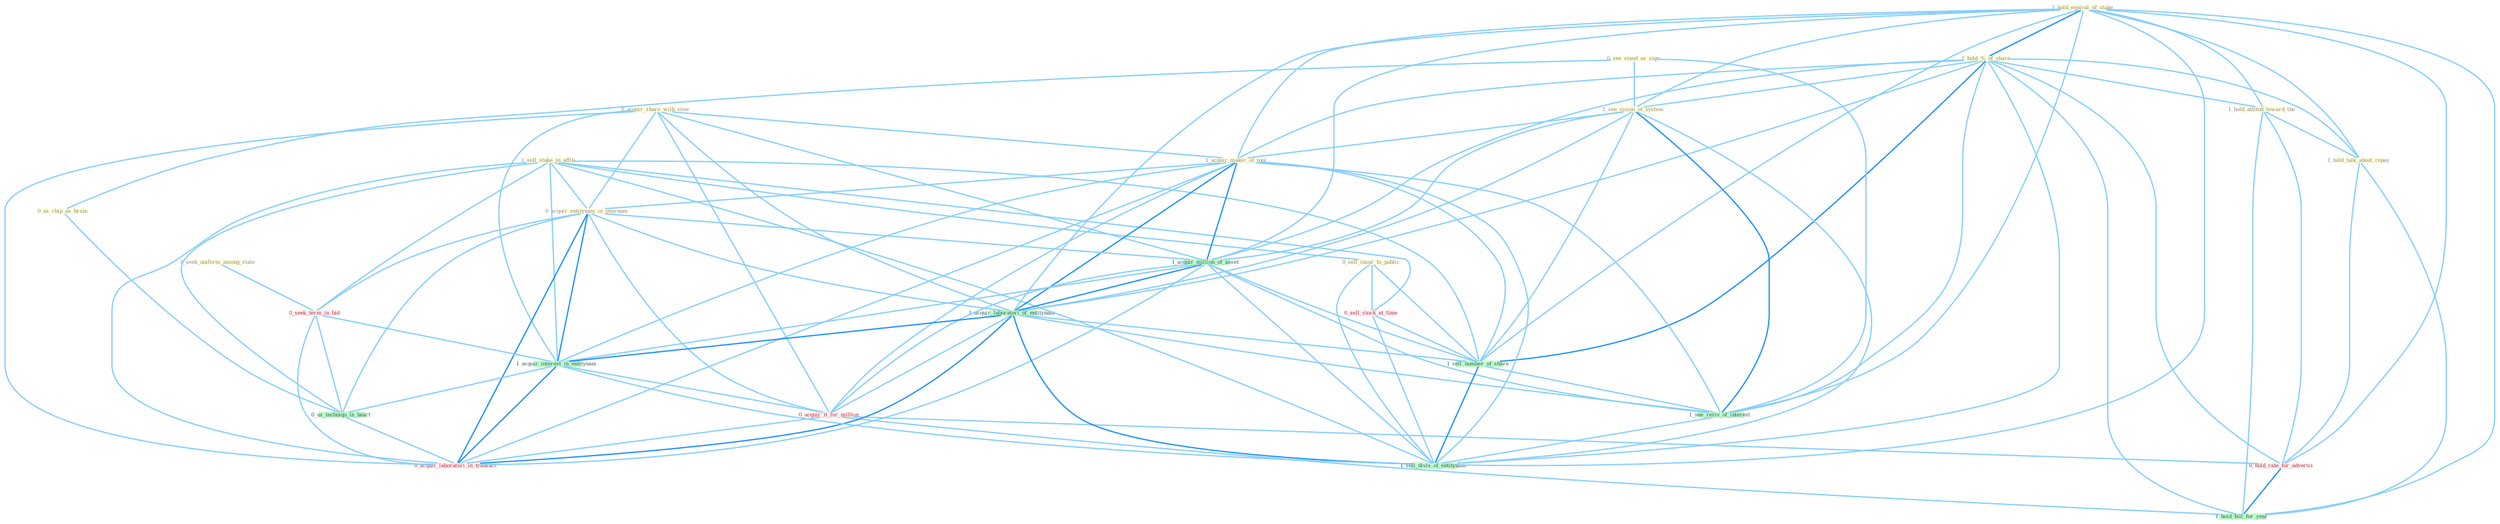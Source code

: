 Graph G{ 
    node
    [shape=polygon,style=filled,width=.5,height=.06,color="#BDFCC9",fixedsize=true,fontsize=4,
    fontcolor="#2f4f4f"];
    {node
    [color="#ffffe0", fontcolor="#8b7d6b"] "1_seek_uniform_among_state " "1_hold_equival_of_stake " "1_hold_%_of_share " "1_hold_attitud_toward_the " "0_see_stand_as_sign " "1_sell_stake_in_affili " "1_see_vision_of_system " "0_acquir_share_with_view " "0_sell_insur_to_public " "1_acquir_maker_of_tool " "1_hold_talk_about_repay " "0_us_chip_as_brain " "0_acquir_entitynam_in_yearnum "}
{node [color="#fff0f5", fontcolor="#b22222"] "0_seek_term_in_bid " "0_acquir_it_for_million " "0_hold_rate_for_advertis " "0_acquir_laboratori_in_transact " "0_sell_stock_at_time "}
edge [color="#B0E2FF"];

	"1_seek_uniform_among_state " -- "0_seek_term_in_bid " [w="1", color="#87cefa" ];
	"1_hold_equival_of_stake " -- "1_hold_%_of_share " [w="2", color="#1e90ff" , len=0.8];
	"1_hold_equival_of_stake " -- "1_hold_attitud_toward_the " [w="1", color="#87cefa" ];
	"1_hold_equival_of_stake " -- "1_see_vision_of_system " [w="1", color="#87cefa" ];
	"1_hold_equival_of_stake " -- "1_acquir_maker_of_tool " [w="1", color="#87cefa" ];
	"1_hold_equival_of_stake " -- "1_hold_talk_about_repay " [w="1", color="#87cefa" ];
	"1_hold_equival_of_stake " -- "1_acquir_million_of_asset " [w="1", color="#87cefa" ];
	"1_hold_equival_of_stake " -- "1_acquir_laboratori_of_entitynam " [w="1", color="#87cefa" ];
	"1_hold_equival_of_stake " -- "0_hold_rate_for_advertis " [w="1", color="#87cefa" ];
	"1_hold_equival_of_stake " -- "1_sell_number_of_share " [w="1", color="#87cefa" ];
	"1_hold_equival_of_stake " -- "1_see_reviv_of_interest " [w="1", color="#87cefa" ];
	"1_hold_equival_of_stake " -- "1_hold_bill_for_year " [w="1", color="#87cefa" ];
	"1_hold_equival_of_stake " -- "1_sell_divis_of_entitynam " [w="1", color="#87cefa" ];
	"1_hold_%_of_share " -- "1_hold_attitud_toward_the " [w="1", color="#87cefa" ];
	"1_hold_%_of_share " -- "1_see_vision_of_system " [w="1", color="#87cefa" ];
	"1_hold_%_of_share " -- "1_acquir_maker_of_tool " [w="1", color="#87cefa" ];
	"1_hold_%_of_share " -- "1_hold_talk_about_repay " [w="1", color="#87cefa" ];
	"1_hold_%_of_share " -- "1_acquir_million_of_asset " [w="1", color="#87cefa" ];
	"1_hold_%_of_share " -- "1_acquir_laboratori_of_entitynam " [w="1", color="#87cefa" ];
	"1_hold_%_of_share " -- "0_hold_rate_for_advertis " [w="1", color="#87cefa" ];
	"1_hold_%_of_share " -- "1_sell_number_of_share " [w="2", color="#1e90ff" , len=0.8];
	"1_hold_%_of_share " -- "1_see_reviv_of_interest " [w="1", color="#87cefa" ];
	"1_hold_%_of_share " -- "1_hold_bill_for_year " [w="1", color="#87cefa" ];
	"1_hold_%_of_share " -- "1_sell_divis_of_entitynam " [w="1", color="#87cefa" ];
	"1_hold_attitud_toward_the " -- "1_hold_talk_about_repay " [w="1", color="#87cefa" ];
	"1_hold_attitud_toward_the " -- "0_hold_rate_for_advertis " [w="1", color="#87cefa" ];
	"1_hold_attitud_toward_the " -- "1_hold_bill_for_year " [w="1", color="#87cefa" ];
	"0_see_stand_as_sign " -- "1_see_vision_of_system " [w="1", color="#87cefa" ];
	"0_see_stand_as_sign " -- "0_us_chip_as_brain " [w="1", color="#87cefa" ];
	"0_see_stand_as_sign " -- "1_see_reviv_of_interest " [w="1", color="#87cefa" ];
	"1_sell_stake_in_affili " -- "0_sell_insur_to_public " [w="1", color="#87cefa" ];
	"1_sell_stake_in_affili " -- "0_acquir_entitynam_in_yearnum " [w="1", color="#87cefa" ];
	"1_sell_stake_in_affili " -- "0_seek_term_in_bid " [w="1", color="#87cefa" ];
	"1_sell_stake_in_affili " -- "1_acquir_interest_in_entitynam " [w="1", color="#87cefa" ];
	"1_sell_stake_in_affili " -- "0_us_techniqu_in_heart " [w="1", color="#87cefa" ];
	"1_sell_stake_in_affili " -- "0_acquir_laboratori_in_transact " [w="1", color="#87cefa" ];
	"1_sell_stake_in_affili " -- "0_sell_stock_at_time " [w="1", color="#87cefa" ];
	"1_sell_stake_in_affili " -- "1_sell_number_of_share " [w="1", color="#87cefa" ];
	"1_sell_stake_in_affili " -- "1_sell_divis_of_entitynam " [w="1", color="#87cefa" ];
	"1_see_vision_of_system " -- "1_acquir_maker_of_tool " [w="1", color="#87cefa" ];
	"1_see_vision_of_system " -- "1_acquir_million_of_asset " [w="1", color="#87cefa" ];
	"1_see_vision_of_system " -- "1_acquir_laboratori_of_entitynam " [w="1", color="#87cefa" ];
	"1_see_vision_of_system " -- "1_sell_number_of_share " [w="1", color="#87cefa" ];
	"1_see_vision_of_system " -- "1_see_reviv_of_interest " [w="2", color="#1e90ff" , len=0.8];
	"1_see_vision_of_system " -- "1_sell_divis_of_entitynam " [w="1", color="#87cefa" ];
	"0_acquir_share_with_view " -- "1_acquir_maker_of_tool " [w="1", color="#87cefa" ];
	"0_acquir_share_with_view " -- "0_acquir_entitynam_in_yearnum " [w="1", color="#87cefa" ];
	"0_acquir_share_with_view " -- "1_acquir_million_of_asset " [w="1", color="#87cefa" ];
	"0_acquir_share_with_view " -- "1_acquir_laboratori_of_entitynam " [w="1", color="#87cefa" ];
	"0_acquir_share_with_view " -- "1_acquir_interest_in_entitynam " [w="1", color="#87cefa" ];
	"0_acquir_share_with_view " -- "0_acquir_it_for_million " [w="1", color="#87cefa" ];
	"0_acquir_share_with_view " -- "0_acquir_laboratori_in_transact " [w="1", color="#87cefa" ];
	"0_sell_insur_to_public " -- "0_sell_stock_at_time " [w="1", color="#87cefa" ];
	"0_sell_insur_to_public " -- "1_sell_number_of_share " [w="1", color="#87cefa" ];
	"0_sell_insur_to_public " -- "1_sell_divis_of_entitynam " [w="1", color="#87cefa" ];
	"1_acquir_maker_of_tool " -- "0_acquir_entitynam_in_yearnum " [w="1", color="#87cefa" ];
	"1_acquir_maker_of_tool " -- "1_acquir_million_of_asset " [w="2", color="#1e90ff" , len=0.8];
	"1_acquir_maker_of_tool " -- "1_acquir_laboratori_of_entitynam " [w="2", color="#1e90ff" , len=0.8];
	"1_acquir_maker_of_tool " -- "1_acquir_interest_in_entitynam " [w="1", color="#87cefa" ];
	"1_acquir_maker_of_tool " -- "0_acquir_it_for_million " [w="1", color="#87cefa" ];
	"1_acquir_maker_of_tool " -- "0_acquir_laboratori_in_transact " [w="1", color="#87cefa" ];
	"1_acquir_maker_of_tool " -- "1_sell_number_of_share " [w="1", color="#87cefa" ];
	"1_acquir_maker_of_tool " -- "1_see_reviv_of_interest " [w="1", color="#87cefa" ];
	"1_acquir_maker_of_tool " -- "1_sell_divis_of_entitynam " [w="1", color="#87cefa" ];
	"1_hold_talk_about_repay " -- "0_hold_rate_for_advertis " [w="1", color="#87cefa" ];
	"1_hold_talk_about_repay " -- "1_hold_bill_for_year " [w="1", color="#87cefa" ];
	"0_us_chip_as_brain " -- "0_us_techniqu_in_heart " [w="1", color="#87cefa" ];
	"0_acquir_entitynam_in_yearnum " -- "1_acquir_million_of_asset " [w="1", color="#87cefa" ];
	"0_acquir_entitynam_in_yearnum " -- "1_acquir_laboratori_of_entitynam " [w="1", color="#87cefa" ];
	"0_acquir_entitynam_in_yearnum " -- "0_seek_term_in_bid " [w="1", color="#87cefa" ];
	"0_acquir_entitynam_in_yearnum " -- "1_acquir_interest_in_entitynam " [w="2", color="#1e90ff" , len=0.8];
	"0_acquir_entitynam_in_yearnum " -- "0_us_techniqu_in_heart " [w="1", color="#87cefa" ];
	"0_acquir_entitynam_in_yearnum " -- "0_acquir_it_for_million " [w="1", color="#87cefa" ];
	"0_acquir_entitynam_in_yearnum " -- "0_acquir_laboratori_in_transact " [w="2", color="#1e90ff" , len=0.8];
	"1_acquir_million_of_asset " -- "1_acquir_laboratori_of_entitynam " [w="2", color="#1e90ff" , len=0.8];
	"1_acquir_million_of_asset " -- "1_acquir_interest_in_entitynam " [w="1", color="#87cefa" ];
	"1_acquir_million_of_asset " -- "0_acquir_it_for_million " [w="1", color="#87cefa" ];
	"1_acquir_million_of_asset " -- "0_acquir_laboratori_in_transact " [w="1", color="#87cefa" ];
	"1_acquir_million_of_asset " -- "1_sell_number_of_share " [w="1", color="#87cefa" ];
	"1_acquir_million_of_asset " -- "1_see_reviv_of_interest " [w="1", color="#87cefa" ];
	"1_acquir_million_of_asset " -- "1_sell_divis_of_entitynam " [w="1", color="#87cefa" ];
	"1_acquir_laboratori_of_entitynam " -- "1_acquir_interest_in_entitynam " [w="2", color="#1e90ff" , len=0.8];
	"1_acquir_laboratori_of_entitynam " -- "0_acquir_it_for_million " [w="1", color="#87cefa" ];
	"1_acquir_laboratori_of_entitynam " -- "0_acquir_laboratori_in_transact " [w="2", color="#1e90ff" , len=0.8];
	"1_acquir_laboratori_of_entitynam " -- "1_sell_number_of_share " [w="1", color="#87cefa" ];
	"1_acquir_laboratori_of_entitynam " -- "1_see_reviv_of_interest " [w="1", color="#87cefa" ];
	"1_acquir_laboratori_of_entitynam " -- "1_sell_divis_of_entitynam " [w="2", color="#1e90ff" , len=0.8];
	"0_seek_term_in_bid " -- "1_acquir_interest_in_entitynam " [w="1", color="#87cefa" ];
	"0_seek_term_in_bid " -- "0_us_techniqu_in_heart " [w="1", color="#87cefa" ];
	"0_seek_term_in_bid " -- "0_acquir_laboratori_in_transact " [w="1", color="#87cefa" ];
	"1_acquir_interest_in_entitynam " -- "0_us_techniqu_in_heart " [w="1", color="#87cefa" ];
	"1_acquir_interest_in_entitynam " -- "0_acquir_it_for_million " [w="1", color="#87cefa" ];
	"1_acquir_interest_in_entitynam " -- "0_acquir_laboratori_in_transact " [w="2", color="#1e90ff" , len=0.8];
	"1_acquir_interest_in_entitynam " -- "1_sell_divis_of_entitynam " [w="1", color="#87cefa" ];
	"0_us_techniqu_in_heart " -- "0_acquir_laboratori_in_transact " [w="1", color="#87cefa" ];
	"0_acquir_it_for_million " -- "0_hold_rate_for_advertis " [w="1", color="#87cefa" ];
	"0_acquir_it_for_million " -- "0_acquir_laboratori_in_transact " [w="1", color="#87cefa" ];
	"0_acquir_it_for_million " -- "1_hold_bill_for_year " [w="1", color="#87cefa" ];
	"0_hold_rate_for_advertis " -- "1_hold_bill_for_year " [w="2", color="#1e90ff" , len=0.8];
	"0_sell_stock_at_time " -- "1_sell_number_of_share " [w="1", color="#87cefa" ];
	"0_sell_stock_at_time " -- "1_sell_divis_of_entitynam " [w="1", color="#87cefa" ];
	"1_sell_number_of_share " -- "1_see_reviv_of_interest " [w="1", color="#87cefa" ];
	"1_sell_number_of_share " -- "1_sell_divis_of_entitynam " [w="2", color="#1e90ff" , len=0.8];
	"1_see_reviv_of_interest " -- "1_sell_divis_of_entitynam " [w="1", color="#87cefa" ];
}